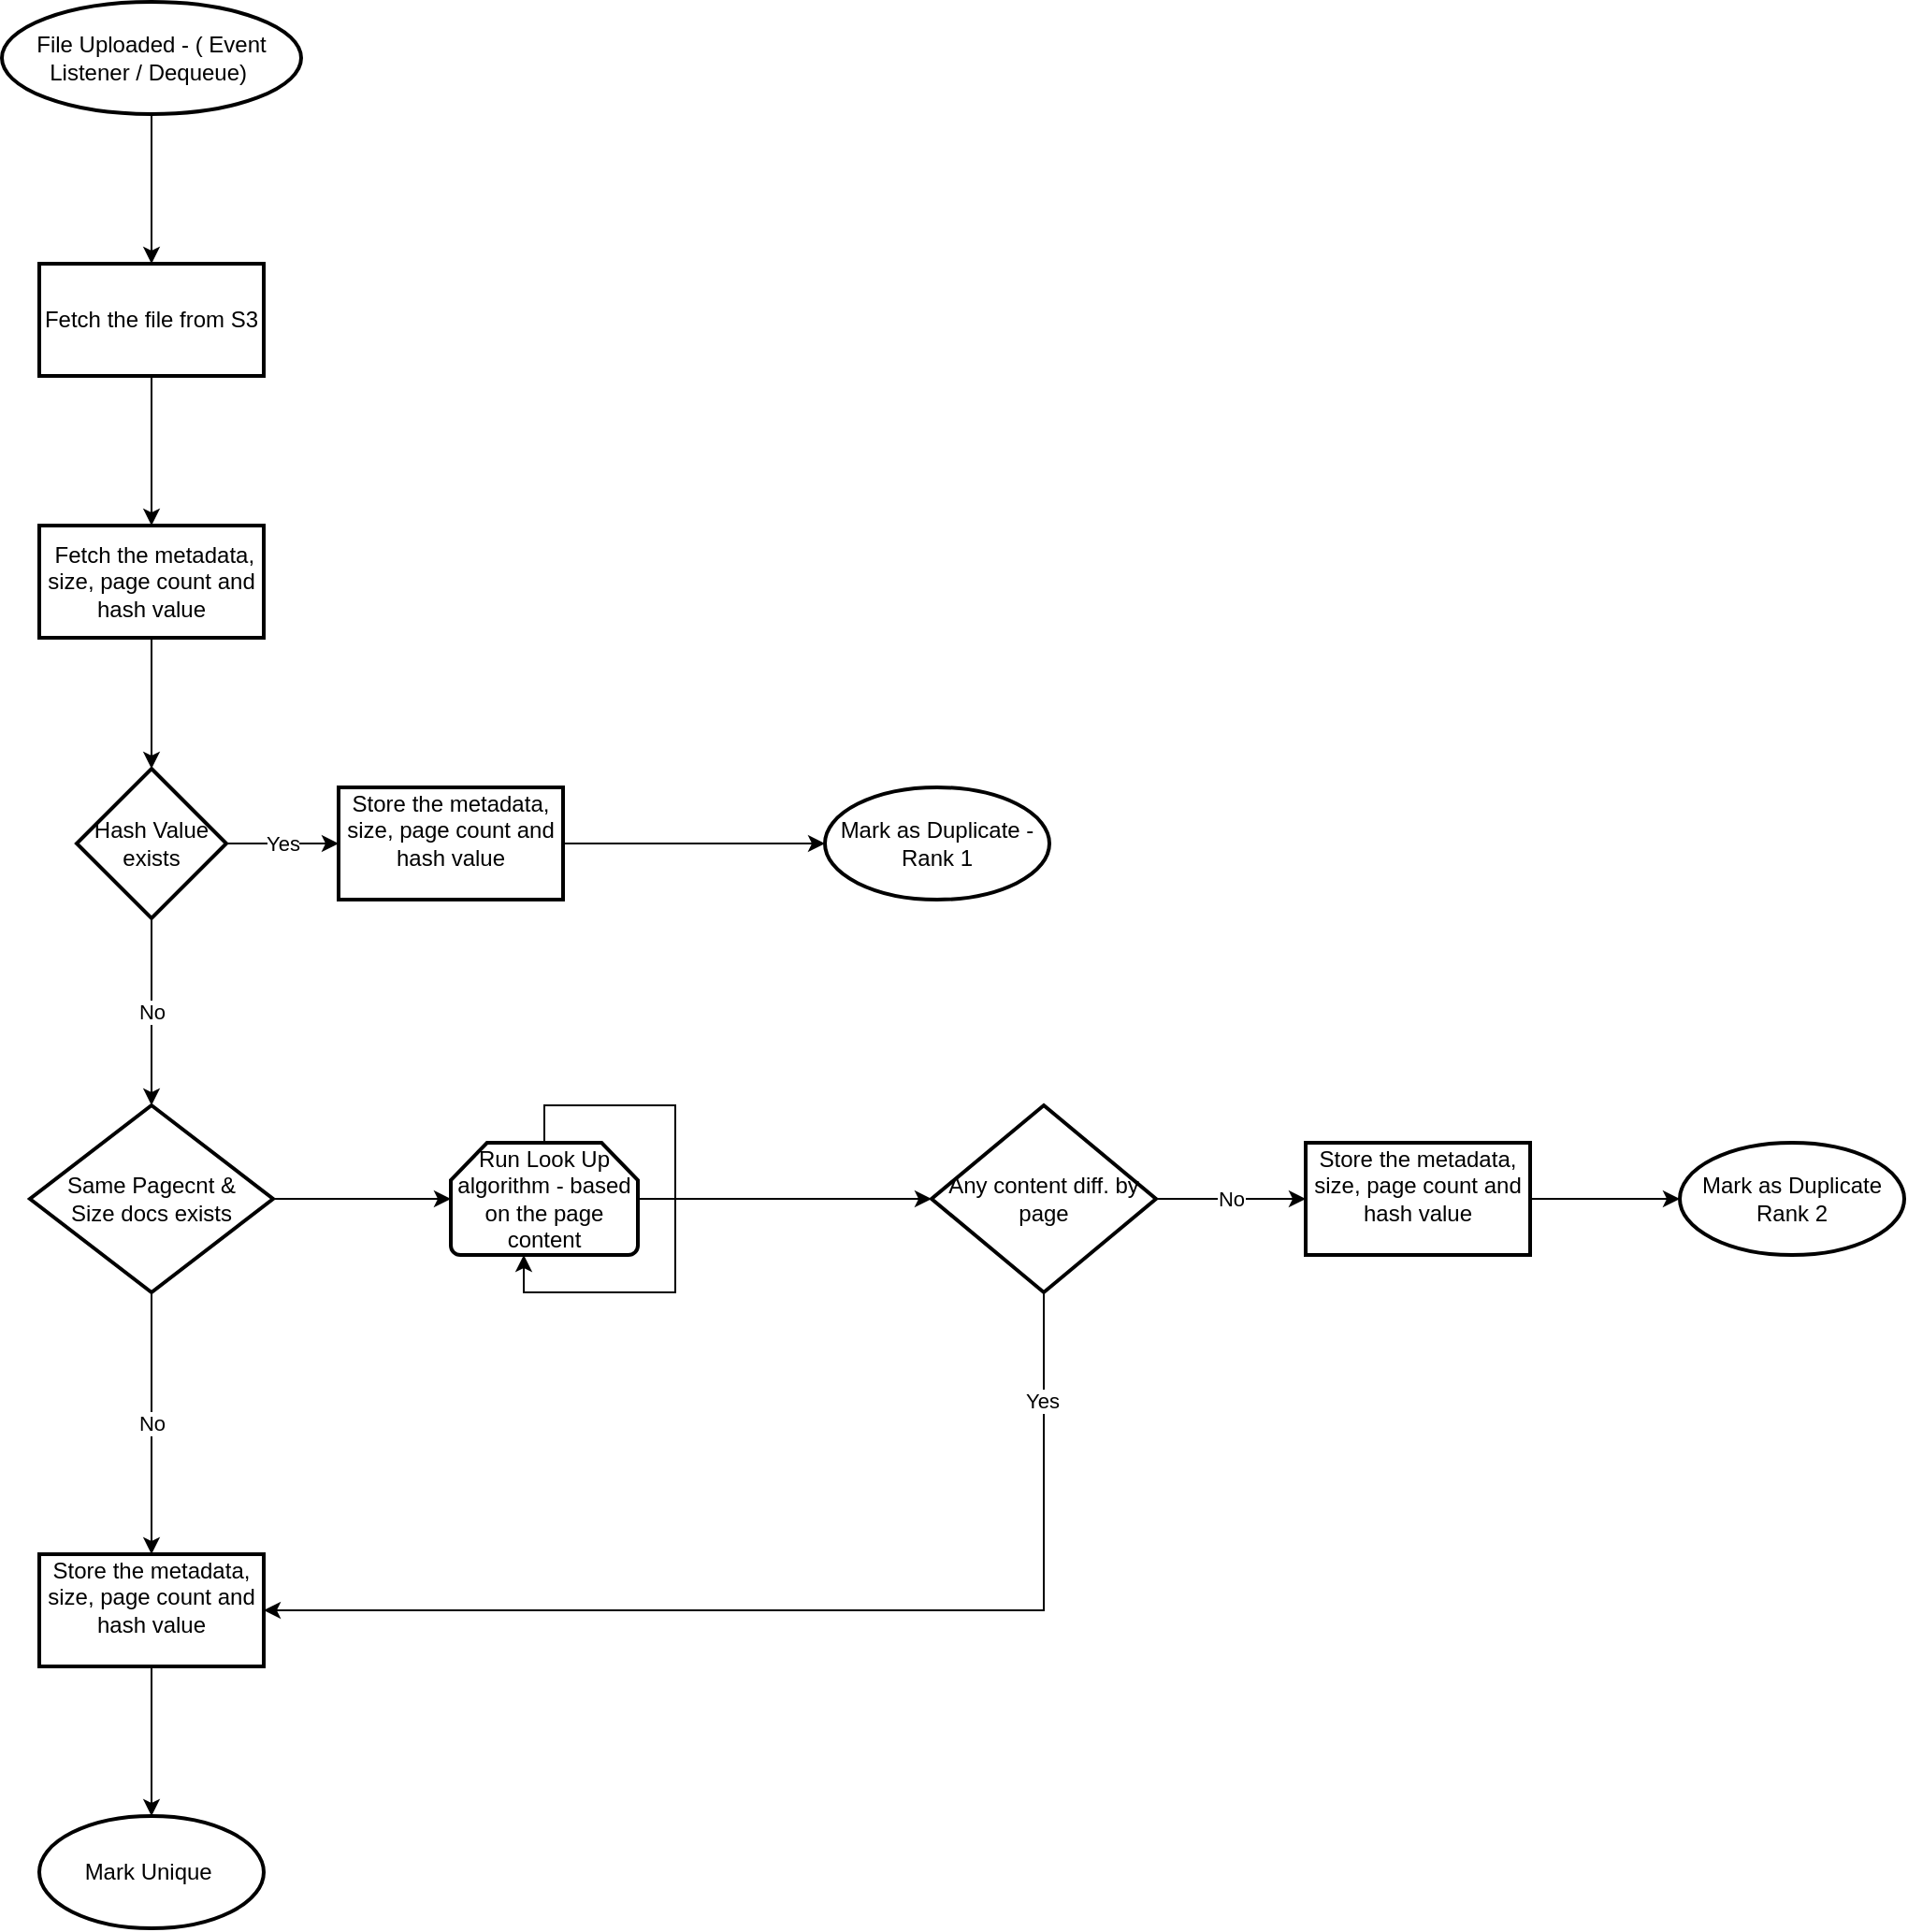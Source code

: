<mxfile version="20.4.2" type="device"><diagram id="C5RBs43oDa-KdzZeNtuy" name="Page-1"><mxGraphModel dx="1422" dy="794" grid="1" gridSize="10" guides="1" tooltips="1" connect="1" arrows="1" fold="1" page="1" pageScale="1" pageWidth="827" pageHeight="1169" math="0" shadow="0"><root><mxCell id="WIyWlLk6GJQsqaUBKTNV-0"/><mxCell id="WIyWlLk6GJQsqaUBKTNV-1" parent="WIyWlLk6GJQsqaUBKTNV-0"/><mxCell id="HrqJL1TTa-U_gmJZIvUj-4" value="" style="edgeStyle=orthogonalEdgeStyle;rounded=0;orthogonalLoop=1;jettySize=auto;html=1;" edge="1" parent="WIyWlLk6GJQsqaUBKTNV-1" source="HrqJL1TTa-U_gmJZIvUj-0" target="HrqJL1TTa-U_gmJZIvUj-3"><mxGeometry relative="1" as="geometry"/></mxCell><mxCell id="HrqJL1TTa-U_gmJZIvUj-0" value="File Uploaded - ( Event Listener / Dequeue)&amp;nbsp;" style="strokeWidth=2;html=1;shape=mxgraph.flowchart.start_1;whiteSpace=wrap;" vertex="1" parent="WIyWlLk6GJQsqaUBKTNV-1"><mxGeometry x="210" y="90" width="160" height="60" as="geometry"/></mxCell><mxCell id="HrqJL1TTa-U_gmJZIvUj-6" value="" style="edgeStyle=orthogonalEdgeStyle;rounded=0;orthogonalLoop=1;jettySize=auto;html=1;" edge="1" parent="WIyWlLk6GJQsqaUBKTNV-1" source="HrqJL1TTa-U_gmJZIvUj-3" target="HrqJL1TTa-U_gmJZIvUj-5"><mxGeometry relative="1" as="geometry"/></mxCell><mxCell id="HrqJL1TTa-U_gmJZIvUj-3" value="Fetch the file from S3" style="whiteSpace=wrap;html=1;strokeWidth=2;" vertex="1" parent="WIyWlLk6GJQsqaUBKTNV-1"><mxGeometry x="230" y="230" width="120" height="60" as="geometry"/></mxCell><mxCell id="HrqJL1TTa-U_gmJZIvUj-9" value="" style="edgeStyle=orthogonalEdgeStyle;rounded=0;orthogonalLoop=1;jettySize=auto;html=1;" edge="1" parent="WIyWlLk6GJQsqaUBKTNV-1" source="HrqJL1TTa-U_gmJZIvUj-5" target="HrqJL1TTa-U_gmJZIvUj-8"><mxGeometry relative="1" as="geometry"/></mxCell><mxCell id="HrqJL1TTa-U_gmJZIvUj-5" value="&amp;nbsp;Fetch the metadata, size, page count and hash value" style="whiteSpace=wrap;html=1;strokeWidth=2;" vertex="1" parent="WIyWlLk6GJQsqaUBKTNV-1"><mxGeometry x="230" y="370" width="120" height="60" as="geometry"/></mxCell><mxCell id="HrqJL1TTa-U_gmJZIvUj-11" value="Yes" style="edgeStyle=orthogonalEdgeStyle;rounded=0;orthogonalLoop=1;jettySize=auto;html=1;" edge="1" parent="WIyWlLk6GJQsqaUBKTNV-1" source="HrqJL1TTa-U_gmJZIvUj-8" target="HrqJL1TTa-U_gmJZIvUj-10"><mxGeometry relative="1" as="geometry"/></mxCell><mxCell id="HrqJL1TTa-U_gmJZIvUj-16" value="No" style="edgeStyle=orthogonalEdgeStyle;rounded=0;orthogonalLoop=1;jettySize=auto;html=1;" edge="1" parent="WIyWlLk6GJQsqaUBKTNV-1" source="HrqJL1TTa-U_gmJZIvUj-8" target="HrqJL1TTa-U_gmJZIvUj-15"><mxGeometry relative="1" as="geometry"/></mxCell><mxCell id="HrqJL1TTa-U_gmJZIvUj-8" value="Hash Value exists" style="rhombus;whiteSpace=wrap;html=1;strokeWidth=2;" vertex="1" parent="WIyWlLk6GJQsqaUBKTNV-1"><mxGeometry x="250" y="500" width="80" height="80" as="geometry"/></mxCell><mxCell id="HrqJL1TTa-U_gmJZIvUj-13" value="" style="edgeStyle=orthogonalEdgeStyle;rounded=0;orthogonalLoop=1;jettySize=auto;html=1;" edge="1" parent="WIyWlLk6GJQsqaUBKTNV-1" source="HrqJL1TTa-U_gmJZIvUj-10" target="HrqJL1TTa-U_gmJZIvUj-12"><mxGeometry relative="1" as="geometry"/></mxCell><mxCell id="HrqJL1TTa-U_gmJZIvUj-10" value="Store the metadata, size, page count and hash value&lt;br&gt;&amp;nbsp;" style="whiteSpace=wrap;html=1;strokeWidth=2;" vertex="1" parent="WIyWlLk6GJQsqaUBKTNV-1"><mxGeometry x="390" y="510" width="120" height="60" as="geometry"/></mxCell><mxCell id="HrqJL1TTa-U_gmJZIvUj-12" value="Mark as Duplicate - Rank 1" style="ellipse;whiteSpace=wrap;html=1;strokeWidth=2;" vertex="1" parent="WIyWlLk6GJQsqaUBKTNV-1"><mxGeometry x="650" y="510" width="120" height="60" as="geometry"/></mxCell><mxCell id="HrqJL1TTa-U_gmJZIvUj-18" value="No" style="edgeStyle=orthogonalEdgeStyle;rounded=0;orthogonalLoop=1;jettySize=auto;html=1;" edge="1" parent="WIyWlLk6GJQsqaUBKTNV-1" source="HrqJL1TTa-U_gmJZIvUj-15" target="HrqJL1TTa-U_gmJZIvUj-17"><mxGeometry relative="1" as="geometry"/></mxCell><mxCell id="HrqJL1TTa-U_gmJZIvUj-20" value="" style="edgeStyle=orthogonalEdgeStyle;rounded=0;orthogonalLoop=1;jettySize=auto;html=1;entryX=0;entryY=0.5;entryDx=0;entryDy=0;entryPerimeter=0;" edge="1" parent="WIyWlLk6GJQsqaUBKTNV-1" source="HrqJL1TTa-U_gmJZIvUj-15" target="HrqJL1TTa-U_gmJZIvUj-31"><mxGeometry relative="1" as="geometry"><mxPoint x="440" y="730" as="targetPoint"/></mxGeometry></mxCell><mxCell id="HrqJL1TTa-U_gmJZIvUj-15" value="Same Pagecnt &amp;amp;&lt;br&gt;Size docs exists" style="rhombus;whiteSpace=wrap;html=1;strokeWidth=2;" vertex="1" parent="WIyWlLk6GJQsqaUBKTNV-1"><mxGeometry x="225" y="680" width="130" height="100" as="geometry"/></mxCell><mxCell id="HrqJL1TTa-U_gmJZIvUj-30" value="" style="edgeStyle=orthogonalEdgeStyle;rounded=0;orthogonalLoop=1;jettySize=auto;html=1;" edge="1" parent="WIyWlLk6GJQsqaUBKTNV-1" source="HrqJL1TTa-U_gmJZIvUj-17" target="HrqJL1TTa-U_gmJZIvUj-29"><mxGeometry relative="1" as="geometry"/></mxCell><mxCell id="HrqJL1TTa-U_gmJZIvUj-17" value="Store the metadata, size, page count and hash value&lt;br&gt;&amp;nbsp;" style="whiteSpace=wrap;html=1;strokeWidth=2;" vertex="1" parent="WIyWlLk6GJQsqaUBKTNV-1"><mxGeometry x="230" y="920" width="120" height="60" as="geometry"/></mxCell><mxCell id="HrqJL1TTa-U_gmJZIvUj-22" value="" style="edgeStyle=orthogonalEdgeStyle;rounded=0;orthogonalLoop=1;jettySize=auto;html=1;exitX=1;exitY=0.5;exitDx=0;exitDy=0;exitPerimeter=0;" edge="1" parent="WIyWlLk6GJQsqaUBKTNV-1" source="HrqJL1TTa-U_gmJZIvUj-31" target="HrqJL1TTa-U_gmJZIvUj-21"><mxGeometry relative="1" as="geometry"><mxPoint x="560" y="730" as="sourcePoint"/></mxGeometry></mxCell><mxCell id="HrqJL1TTa-U_gmJZIvUj-24" value="No" style="edgeStyle=orthogonalEdgeStyle;rounded=0;orthogonalLoop=1;jettySize=auto;html=1;" edge="1" parent="WIyWlLk6GJQsqaUBKTNV-1" source="HrqJL1TTa-U_gmJZIvUj-21" target="HrqJL1TTa-U_gmJZIvUj-23"><mxGeometry relative="1" as="geometry"/></mxCell><mxCell id="HrqJL1TTa-U_gmJZIvUj-27" style="edgeStyle=orthogonalEdgeStyle;rounded=0;orthogonalLoop=1;jettySize=auto;html=1;entryX=1;entryY=0.5;entryDx=0;entryDy=0;" edge="1" parent="WIyWlLk6GJQsqaUBKTNV-1" source="HrqJL1TTa-U_gmJZIvUj-21" target="HrqJL1TTa-U_gmJZIvUj-17"><mxGeometry relative="1" as="geometry"><Array as="points"><mxPoint x="767" y="950"/></Array></mxGeometry></mxCell><mxCell id="HrqJL1TTa-U_gmJZIvUj-28" value="Yes" style="edgeLabel;html=1;align=center;verticalAlign=middle;resizable=0;points=[];" vertex="1" connectable="0" parent="HrqJL1TTa-U_gmJZIvUj-27"><mxGeometry x="-0.802" y="-1" relative="1" as="geometry"><mxPoint as="offset"/></mxGeometry></mxCell><mxCell id="HrqJL1TTa-U_gmJZIvUj-21" value="Any content diff. by page" style="rhombus;whiteSpace=wrap;html=1;strokeWidth=2;" vertex="1" parent="WIyWlLk6GJQsqaUBKTNV-1"><mxGeometry x="707" y="680" width="120" height="100" as="geometry"/></mxCell><mxCell id="HrqJL1TTa-U_gmJZIvUj-26" value="" style="edgeStyle=orthogonalEdgeStyle;rounded=0;orthogonalLoop=1;jettySize=auto;html=1;" edge="1" parent="WIyWlLk6GJQsqaUBKTNV-1" source="HrqJL1TTa-U_gmJZIvUj-23" target="HrqJL1TTa-U_gmJZIvUj-25"><mxGeometry relative="1" as="geometry"/></mxCell><mxCell id="HrqJL1TTa-U_gmJZIvUj-23" value="Store the metadata, size, page count and hash value&lt;br&gt;&amp;nbsp;" style="whiteSpace=wrap;html=1;strokeWidth=2;" vertex="1" parent="WIyWlLk6GJQsqaUBKTNV-1"><mxGeometry x="907" y="700" width="120" height="60" as="geometry"/></mxCell><mxCell id="HrqJL1TTa-U_gmJZIvUj-25" value="Mark as Duplicate Rank 2" style="ellipse;whiteSpace=wrap;html=1;strokeWidth=2;" vertex="1" parent="WIyWlLk6GJQsqaUBKTNV-1"><mxGeometry x="1107" y="700" width="120" height="60" as="geometry"/></mxCell><mxCell id="HrqJL1TTa-U_gmJZIvUj-29" value="Mark Unique&amp;nbsp;" style="ellipse;whiteSpace=wrap;html=1;strokeWidth=2;" vertex="1" parent="WIyWlLk6GJQsqaUBKTNV-1"><mxGeometry x="230" y="1060" width="120" height="60" as="geometry"/></mxCell><mxCell id="HrqJL1TTa-U_gmJZIvUj-31" value="Run Look Up algorithm - based on the page content" style="strokeWidth=2;html=1;shape=mxgraph.flowchart.loop_limit;whiteSpace=wrap;" vertex="1" parent="WIyWlLk6GJQsqaUBKTNV-1"><mxGeometry x="450" y="700" width="100" height="60" as="geometry"/></mxCell><mxCell id="HrqJL1TTa-U_gmJZIvUj-32" style="edgeStyle=orthogonalEdgeStyle;rounded=0;orthogonalLoop=1;jettySize=auto;html=1;entryX=0.39;entryY=1;entryDx=0;entryDy=0;entryPerimeter=0;" edge="1" parent="WIyWlLk6GJQsqaUBKTNV-1" source="HrqJL1TTa-U_gmJZIvUj-31" target="HrqJL1TTa-U_gmJZIvUj-31"><mxGeometry relative="1" as="geometry"/></mxCell></root></mxGraphModel></diagram></mxfile>